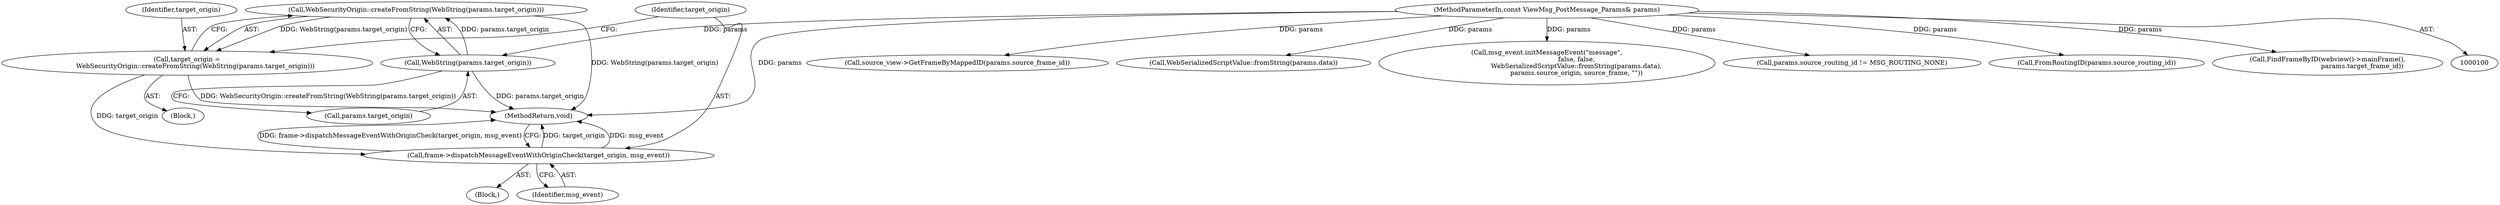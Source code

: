 digraph "0_Chrome_d1a59e4e845a01d7d7b80ef184b672752a9eae4d_0@API" {
"1000166" [label="(Call,WebSecurityOrigin::createFromString(WebString(params.target_origin)))"];
"1000167" [label="(Call,WebString(params.target_origin))"];
"1000101" [label="(MethodParameterIn,const ViewMsg_PostMessage_Params& params)"];
"1000164" [label="(Call,target_origin =\n        WebSecurityOrigin::createFromString(WebString(params.target_origin)))"];
"1000171" [label="(Call,frame->dispatchMessageEventWithOriginCheck(target_origin, msg_event))"];
"1000137" [label="(Call,source_view->GetFrameByMappedID(params.source_frame_id))"];
"1000167" [label="(Call,WebString(params.target_origin))"];
"1000171" [label="(Call,frame->dispatchMessageEventWithOriginCheck(target_origin, msg_event))"];
"1000150" [label="(Call,WebSerializedScriptValue::fromString(params.data))"];
"1000146" [label="(Call,msg_event.initMessageEvent(\"message\",\n                             false, false,\n                             WebSerializedScriptValue::fromString(params.data),\n                             params.source_origin, source_frame, \"\"))"];
"1000101" [label="(MethodParameterIn,const ViewMsg_PostMessage_Params& params)"];
"1000120" [label="(Call,params.source_routing_id != MSG_ROUTING_NONE)"];
"1000102" [label="(Block,)"];
"1000173" [label="(Identifier,msg_event)"];
"1000172" [label="(Identifier,target_origin)"];
"1000164" [label="(Call,target_origin =\n        WebSecurityOrigin::createFromString(WebString(params.target_origin)))"];
"1000168" [label="(Call,params.target_origin)"];
"1000174" [label="(MethodReturn,void)"];
"1000163" [label="(Block,)"];
"1000165" [label="(Identifier,target_origin)"];
"1000129" [label="(Call,FromRoutingID(params.source_routing_id))"];
"1000166" [label="(Call,WebSecurityOrigin::createFromString(WebString(params.target_origin)))"];
"1000106" [label="(Call,FindFrameByID(webview()->mainFrame(),\n                                  params.target_frame_id))"];
"1000166" -> "1000164"  [label="AST: "];
"1000166" -> "1000167"  [label="CFG: "];
"1000167" -> "1000166"  [label="AST: "];
"1000164" -> "1000166"  [label="CFG: "];
"1000166" -> "1000174"  [label="DDG: WebString(params.target_origin)"];
"1000166" -> "1000164"  [label="DDG: WebString(params.target_origin)"];
"1000167" -> "1000166"  [label="DDG: params.target_origin"];
"1000167" -> "1000168"  [label="CFG: "];
"1000168" -> "1000167"  [label="AST: "];
"1000167" -> "1000174"  [label="DDG: params.target_origin"];
"1000101" -> "1000167"  [label="DDG: params"];
"1000101" -> "1000100"  [label="AST: "];
"1000101" -> "1000174"  [label="DDG: params"];
"1000101" -> "1000106"  [label="DDG: params"];
"1000101" -> "1000120"  [label="DDG: params"];
"1000101" -> "1000129"  [label="DDG: params"];
"1000101" -> "1000137"  [label="DDG: params"];
"1000101" -> "1000150"  [label="DDG: params"];
"1000101" -> "1000146"  [label="DDG: params"];
"1000164" -> "1000163"  [label="AST: "];
"1000165" -> "1000164"  [label="AST: "];
"1000172" -> "1000164"  [label="CFG: "];
"1000164" -> "1000174"  [label="DDG: WebSecurityOrigin::createFromString(WebString(params.target_origin))"];
"1000164" -> "1000171"  [label="DDG: target_origin"];
"1000171" -> "1000102"  [label="AST: "];
"1000171" -> "1000173"  [label="CFG: "];
"1000172" -> "1000171"  [label="AST: "];
"1000173" -> "1000171"  [label="AST: "];
"1000174" -> "1000171"  [label="CFG: "];
"1000171" -> "1000174"  [label="DDG: target_origin"];
"1000171" -> "1000174"  [label="DDG: msg_event"];
"1000171" -> "1000174"  [label="DDG: frame->dispatchMessageEventWithOriginCheck(target_origin, msg_event)"];
}
